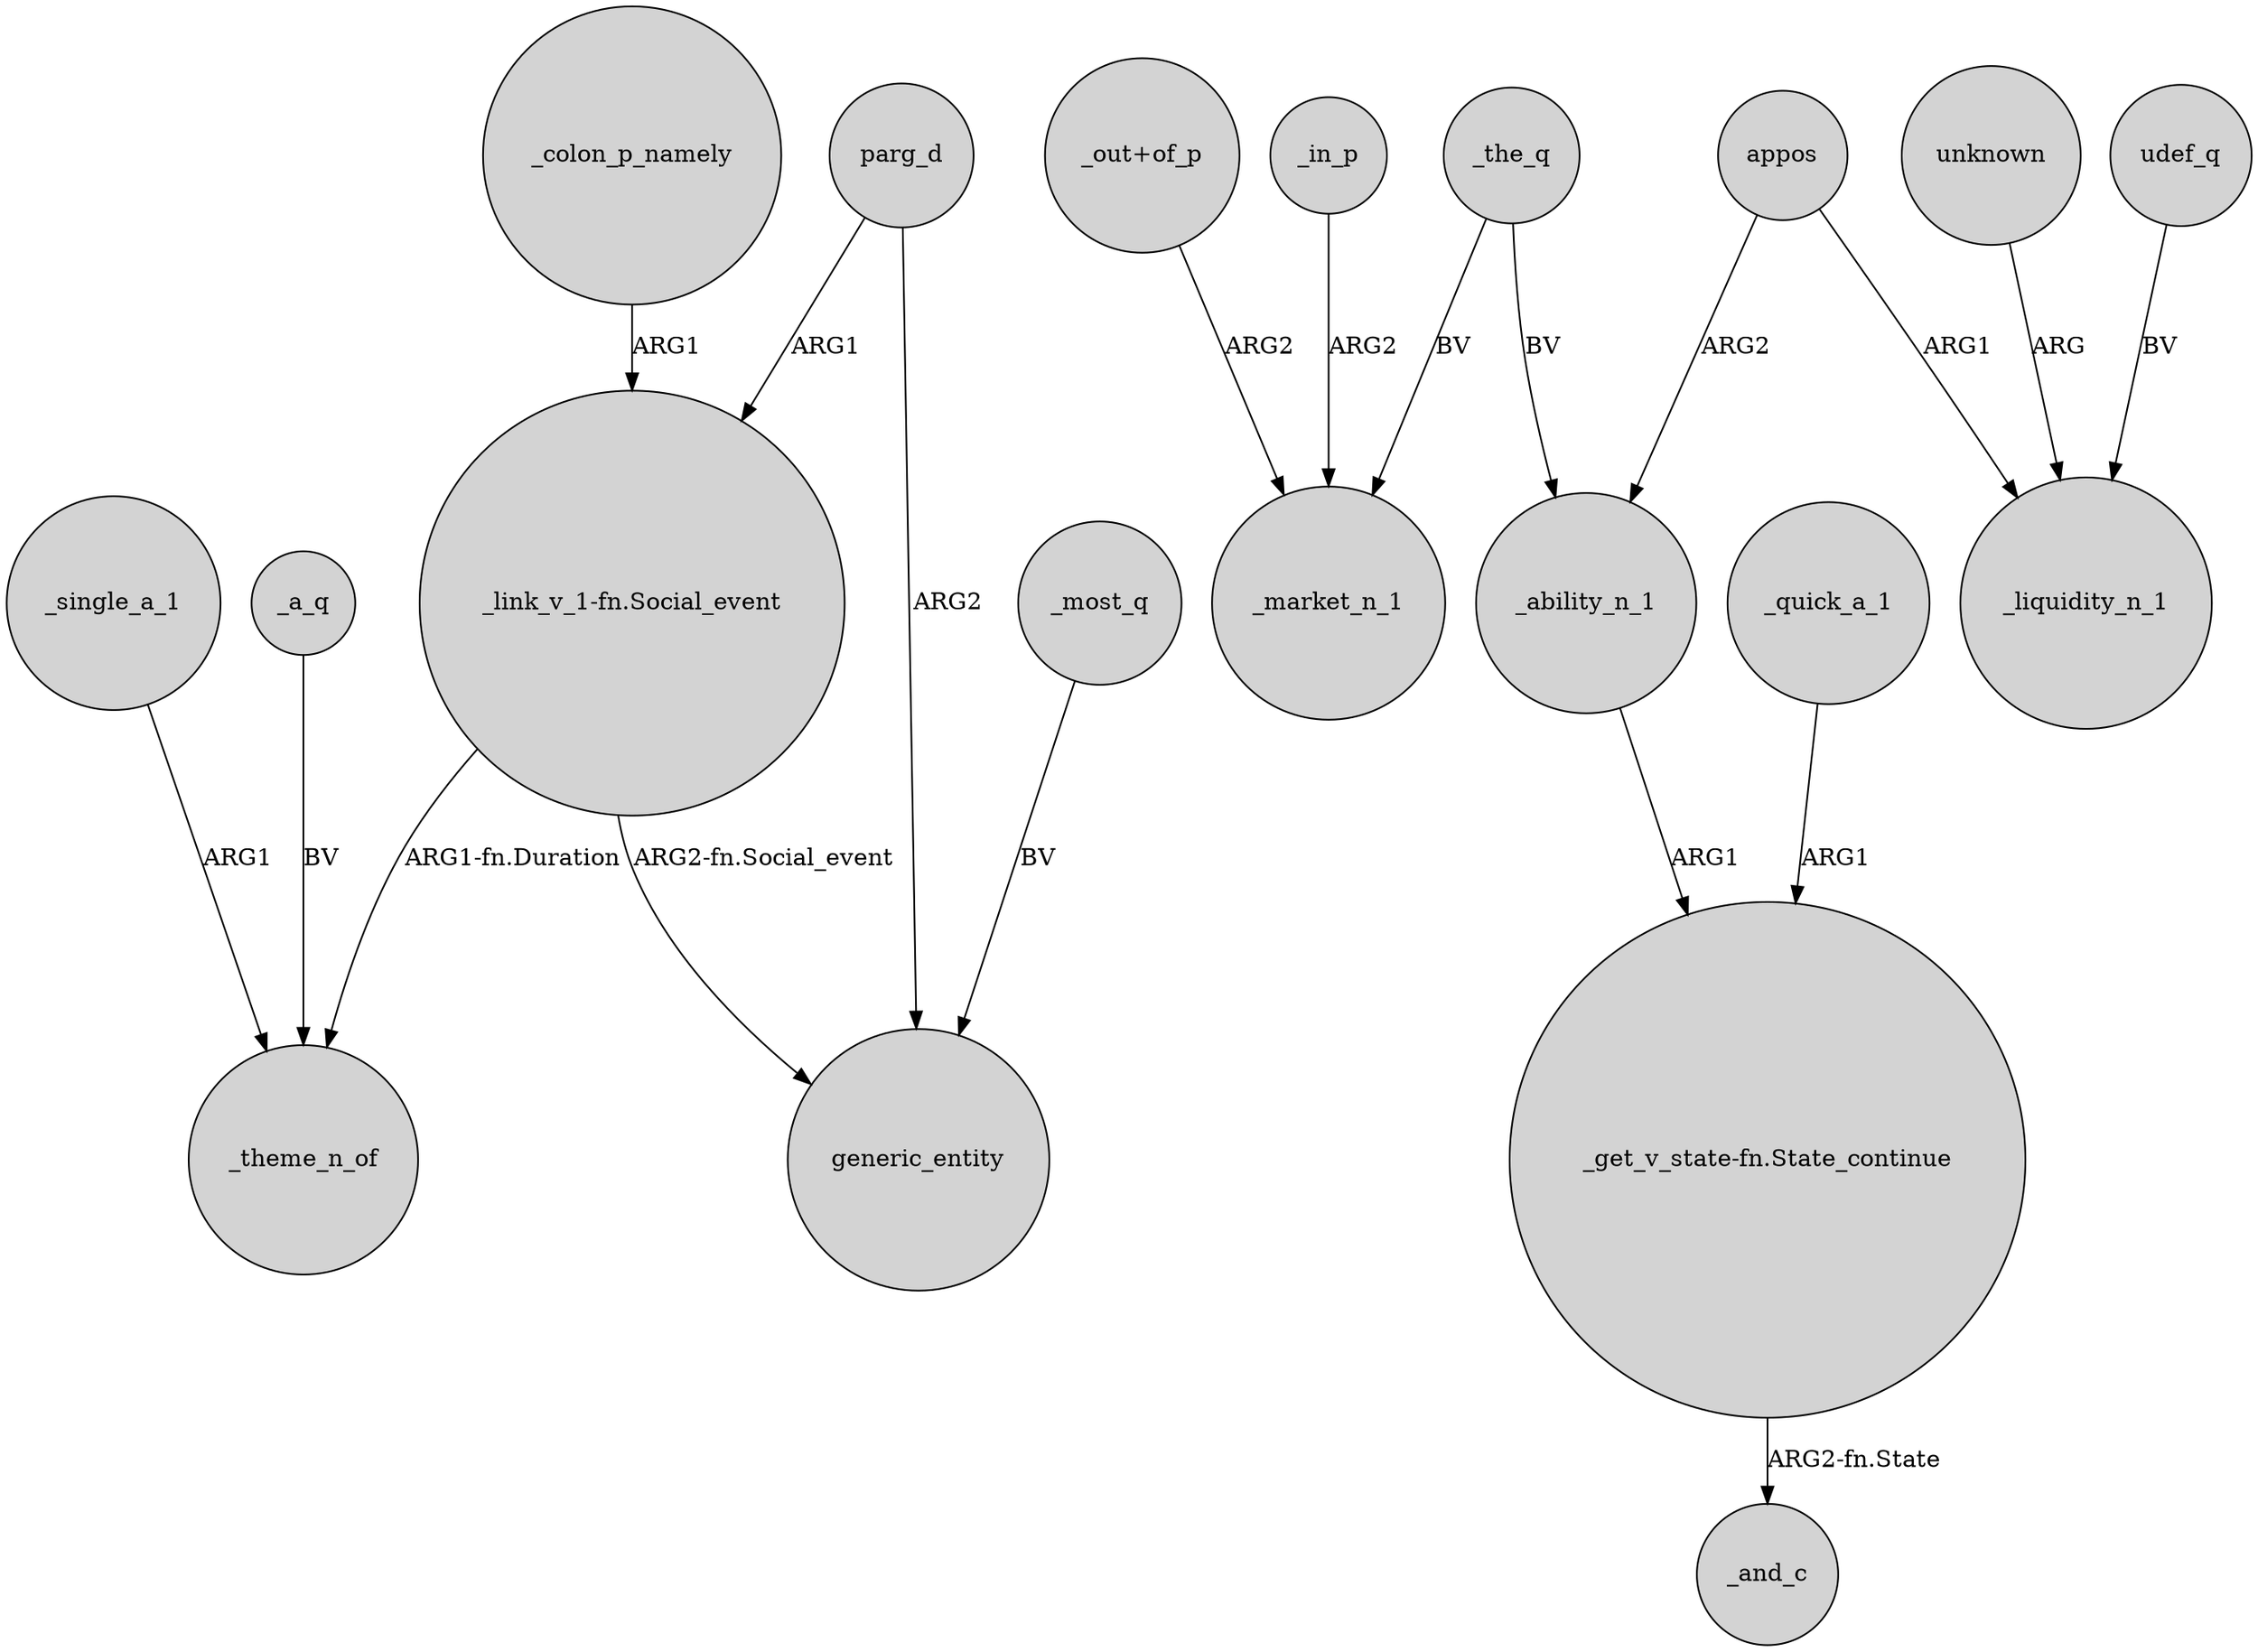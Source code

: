 digraph {
	node [shape=circle style=filled]
	_colon_p_namely -> "_link_v_1-fn.Social_event" [label=ARG1]
	"_out+of_p" -> _market_n_1 [label=ARG2]
	_single_a_1 -> _theme_n_of [label=ARG1]
	_ability_n_1 -> "_get_v_state-fn.State_continue" [label=ARG1]
	"_link_v_1-fn.Social_event" -> generic_entity [label="ARG2-fn.Social_event"]
	parg_d -> "_link_v_1-fn.Social_event" [label=ARG1]
	_the_q -> _market_n_1 [label=BV]
	appos -> _liquidity_n_1 [label=ARG1]
	"_get_v_state-fn.State_continue" -> _and_c [label="ARG2-fn.State"]
	udef_q -> _liquidity_n_1 [label=BV]
	_in_p -> _market_n_1 [label=ARG2]
	_the_q -> _ability_n_1 [label=BV]
	_quick_a_1 -> "_get_v_state-fn.State_continue" [label=ARG1]
	"_link_v_1-fn.Social_event" -> _theme_n_of [label="ARG1-fn.Duration"]
	unknown -> _liquidity_n_1 [label=ARG]
	_a_q -> _theme_n_of [label=BV]
	_most_q -> generic_entity [label=BV]
	appos -> _ability_n_1 [label=ARG2]
	parg_d -> generic_entity [label=ARG2]
}
